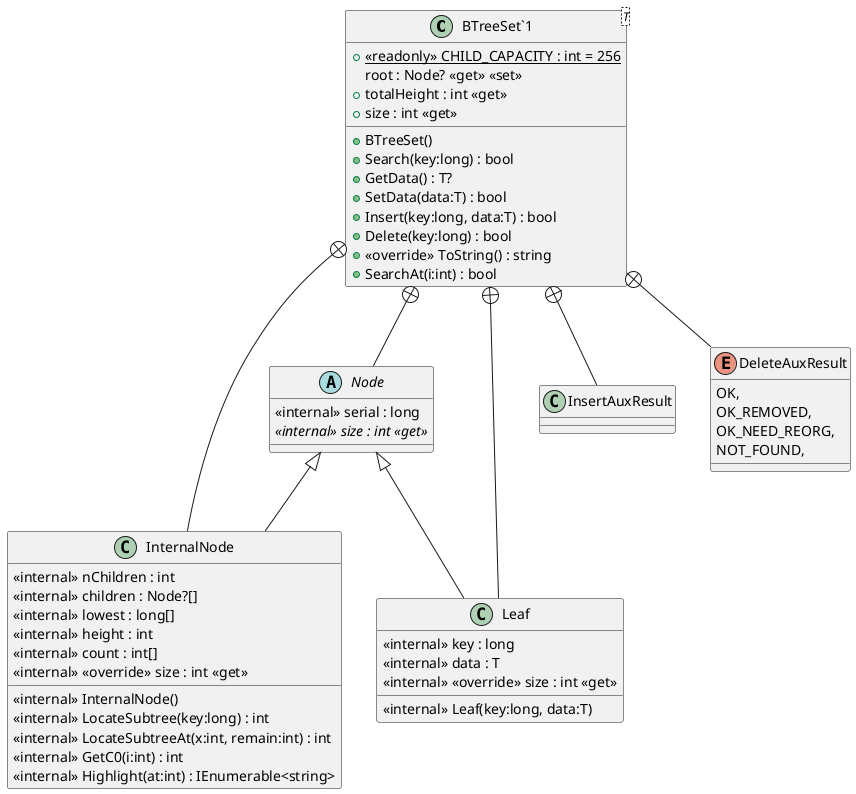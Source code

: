 @startuml
class "BTreeSet`1"<T> {
    + {static} <<readonly>> CHILD_CAPACITY : int = 256
    root : Node? <<get>> <<set>>
    + BTreeSet()
    + totalHeight : int <<get>>
    + size : int <<get>>
    + Search(key:long) : bool
    + GetData() : T?
    + SetData(data:T) : bool
    + Insert(key:long, data:T) : bool
    + Delete(key:long) : bool
    + <<override>> ToString() : string
    + SearchAt(i:int) : bool
}
abstract class Node {
    <<internal>> serial : long
    <<internal>> {abstract} size : int <<get>>
}
class InternalNode {
    <<internal>> nChildren : int
    <<internal>> children : Node?[]
    <<internal>> lowest : long[]
    <<internal>> height : int
    <<internal>> count : int[]
    <<internal>> InternalNode()
    <<internal>> <<override>> size : int <<get>>
    <<internal>> LocateSubtree(key:long) : int
    <<internal>> LocateSubtreeAt(x:int, remain:int) : int
    <<internal>> GetC0(i:int) : int
    <<internal>> Highlight(at:int) : IEnumerable<string>
}
class Leaf {
    <<internal>> key : long
    <<internal>> data : T
    <<internal>> <<override>> size : int <<get>>
    <<internal>> Leaf(key:long, data:T)
}
class InsertAuxResult {
}
enum DeleteAuxResult {
    OK,
    OK_REMOVED,
    OK_NEED_REORG,
    NOT_FOUND,
}
"BTreeSet`1" +-- Node
"BTreeSet`1" +-- InternalNode
Node <|-- InternalNode
"BTreeSet`1" +-- Leaf
Node <|-- Leaf
"BTreeSet`1" +-- InsertAuxResult
"BTreeSet`1" +-- DeleteAuxResult
@enduml
